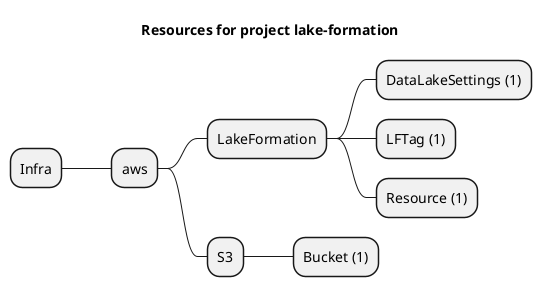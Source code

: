 @startmindmap
title Resources for project lake-formation
skinparam monochrome true
+ Infra
++ aws
+++ LakeFormation
++++ DataLakeSettings (1)
++++ LFTag (1)
++++ Resource (1)
+++ S3
++++ Bucket (1)
@endmindmap